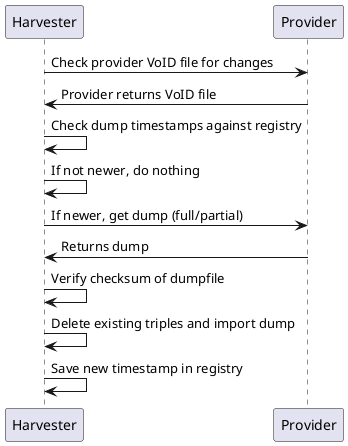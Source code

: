 @startuml
Harvester -> Provider: Check provider VoID file for changes
Provider -> Harvester: Provider returns VoID file
Harvester -> Harvester: Check dump timestamps against registry
Harvester -> Harvester : If not newer, do nothing
Harvester -> Provider : If newer, get dump (full/partial)
Provider -> Harvester: Returns dump
Harvester -> Harvester: Verify checksum of dumpfile
Harvester -> Harvester: Delete existing triples and import dump
Harvester -> Harvester: Save new timestamp in registry
@enduml
